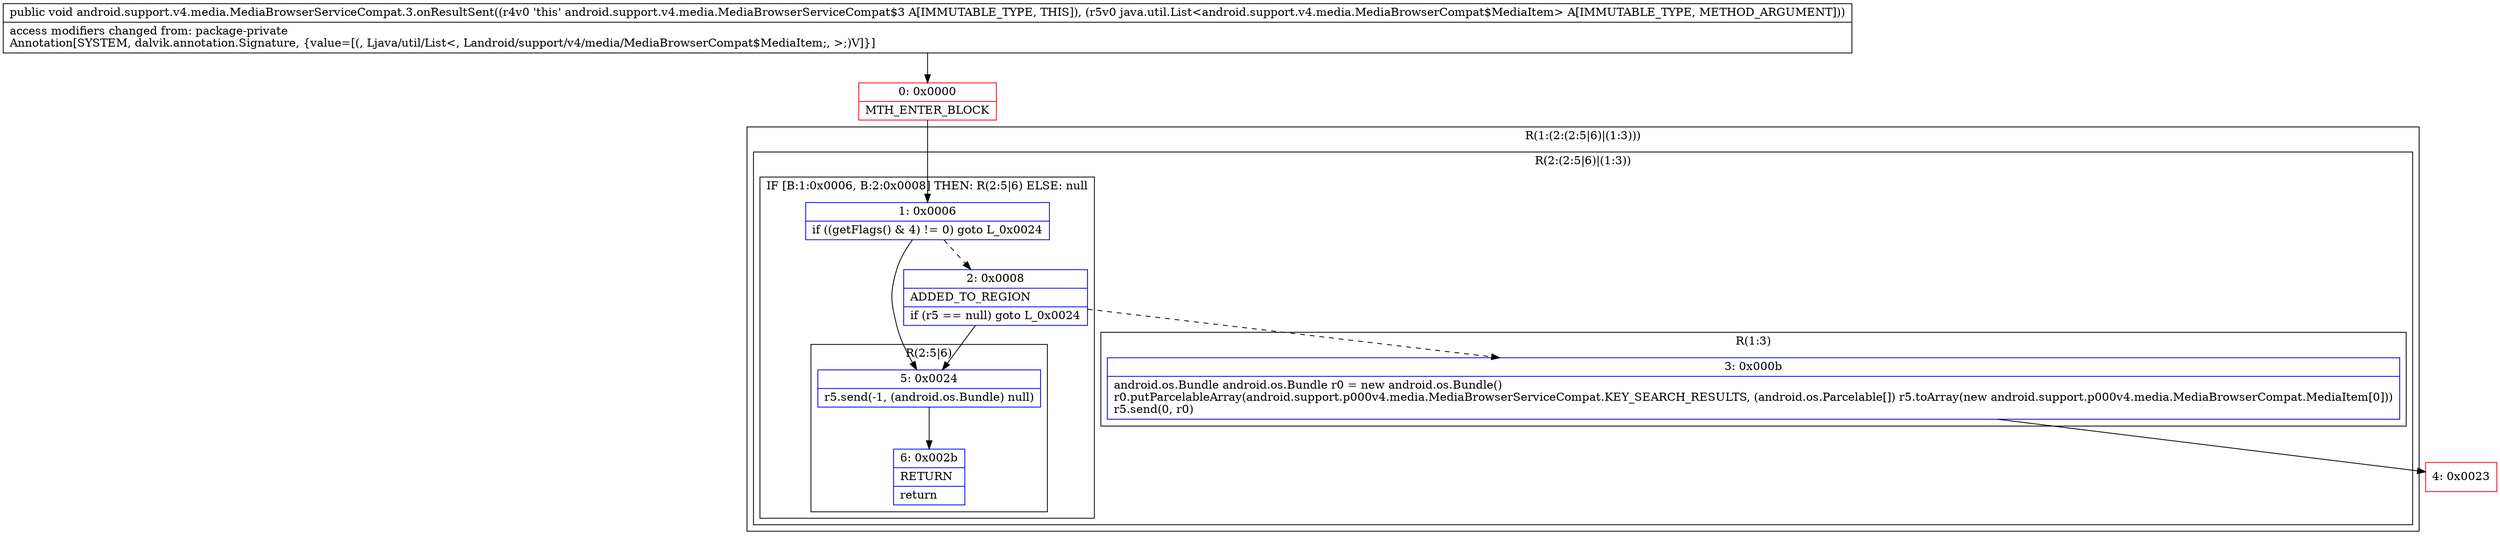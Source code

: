 digraph "CFG forandroid.support.v4.media.MediaBrowserServiceCompat.3.onResultSent(Ljava\/util\/List;)V" {
subgraph cluster_Region_15151639 {
label = "R(1:(2:(2:5|6)|(1:3)))";
node [shape=record,color=blue];
subgraph cluster_Region_496733508 {
label = "R(2:(2:5|6)|(1:3))";
node [shape=record,color=blue];
subgraph cluster_IfRegion_596410466 {
label = "IF [B:1:0x0006, B:2:0x0008] THEN: R(2:5|6) ELSE: null";
node [shape=record,color=blue];
Node_1 [shape=record,label="{1\:\ 0x0006|if ((getFlags() & 4) != 0) goto L_0x0024\l}"];
Node_2 [shape=record,label="{2\:\ 0x0008|ADDED_TO_REGION\l|if (r5 == null) goto L_0x0024\l}"];
subgraph cluster_Region_1794991299 {
label = "R(2:5|6)";
node [shape=record,color=blue];
Node_5 [shape=record,label="{5\:\ 0x0024|r5.send(\-1, (android.os.Bundle) null)\l}"];
Node_6 [shape=record,label="{6\:\ 0x002b|RETURN\l|return\l}"];
}
}
subgraph cluster_Region_1553001878 {
label = "R(1:3)";
node [shape=record,color=blue];
Node_3 [shape=record,label="{3\:\ 0x000b|android.os.Bundle android.os.Bundle r0 = new android.os.Bundle()\lr0.putParcelableArray(android.support.p000v4.media.MediaBrowserServiceCompat.KEY_SEARCH_RESULTS, (android.os.Parcelable[]) r5.toArray(new android.support.p000v4.media.MediaBrowserCompat.MediaItem[0]))\lr5.send(0, r0)\l}"];
}
}
}
Node_0 [shape=record,color=red,label="{0\:\ 0x0000|MTH_ENTER_BLOCK\l}"];
Node_4 [shape=record,color=red,label="{4\:\ 0x0023}"];
MethodNode[shape=record,label="{public void android.support.v4.media.MediaBrowserServiceCompat.3.onResultSent((r4v0 'this' android.support.v4.media.MediaBrowserServiceCompat$3 A[IMMUTABLE_TYPE, THIS]), (r5v0 java.util.List\<android.support.v4.media.MediaBrowserCompat$MediaItem\> A[IMMUTABLE_TYPE, METHOD_ARGUMENT]))  | access modifiers changed from: package\-private\lAnnotation[SYSTEM, dalvik.annotation.Signature, \{value=[(, Ljava\/util\/List\<, Landroid\/support\/v4\/media\/MediaBrowserCompat$MediaItem;, \>;)V]\}]\l}"];
MethodNode -> Node_0;
Node_1 -> Node_2[style=dashed];
Node_1 -> Node_5;
Node_2 -> Node_3[style=dashed];
Node_2 -> Node_5;
Node_5 -> Node_6;
Node_3 -> Node_4;
Node_0 -> Node_1;
}

